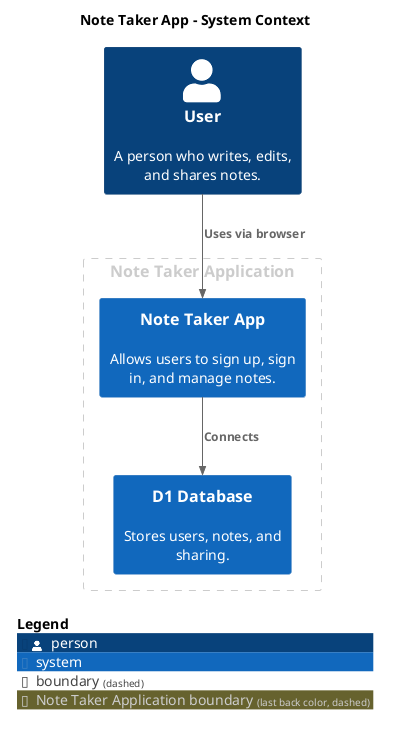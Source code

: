 @startuml
set separator none
title Note Taker App - System Context

top to bottom direction

!include <C4/C4>
!include <C4/C4_Context>

AddBoundaryTag("Note Taker Application", $borderColor="#cccccc", $fontColor="#cccccc", $borderStyle="dashed")
Boundary(group_1, "Note Taker Application", $tags="Note Taker Application") {
  System(D1Database, "D1 Database", $descr="Stores users, notes, and sharing.", $tags="", $link="")
  System(NoteTakerApp, "Note Taker App", $descr="Allows users to sign up, sign in, and manage notes.", $tags="", $link="")
}

Person(User, "User", $descr="A person who writes, edits, and shares notes.", $tags="", $link="")

Rel(User, NoteTakerApp, "Uses via browser", $techn="", $tags="", $link="")
Rel(NoteTakerApp, D1Database, "Connects", $techn="", $tags="", $link="")

SHOW_LEGEND(true)
@enduml